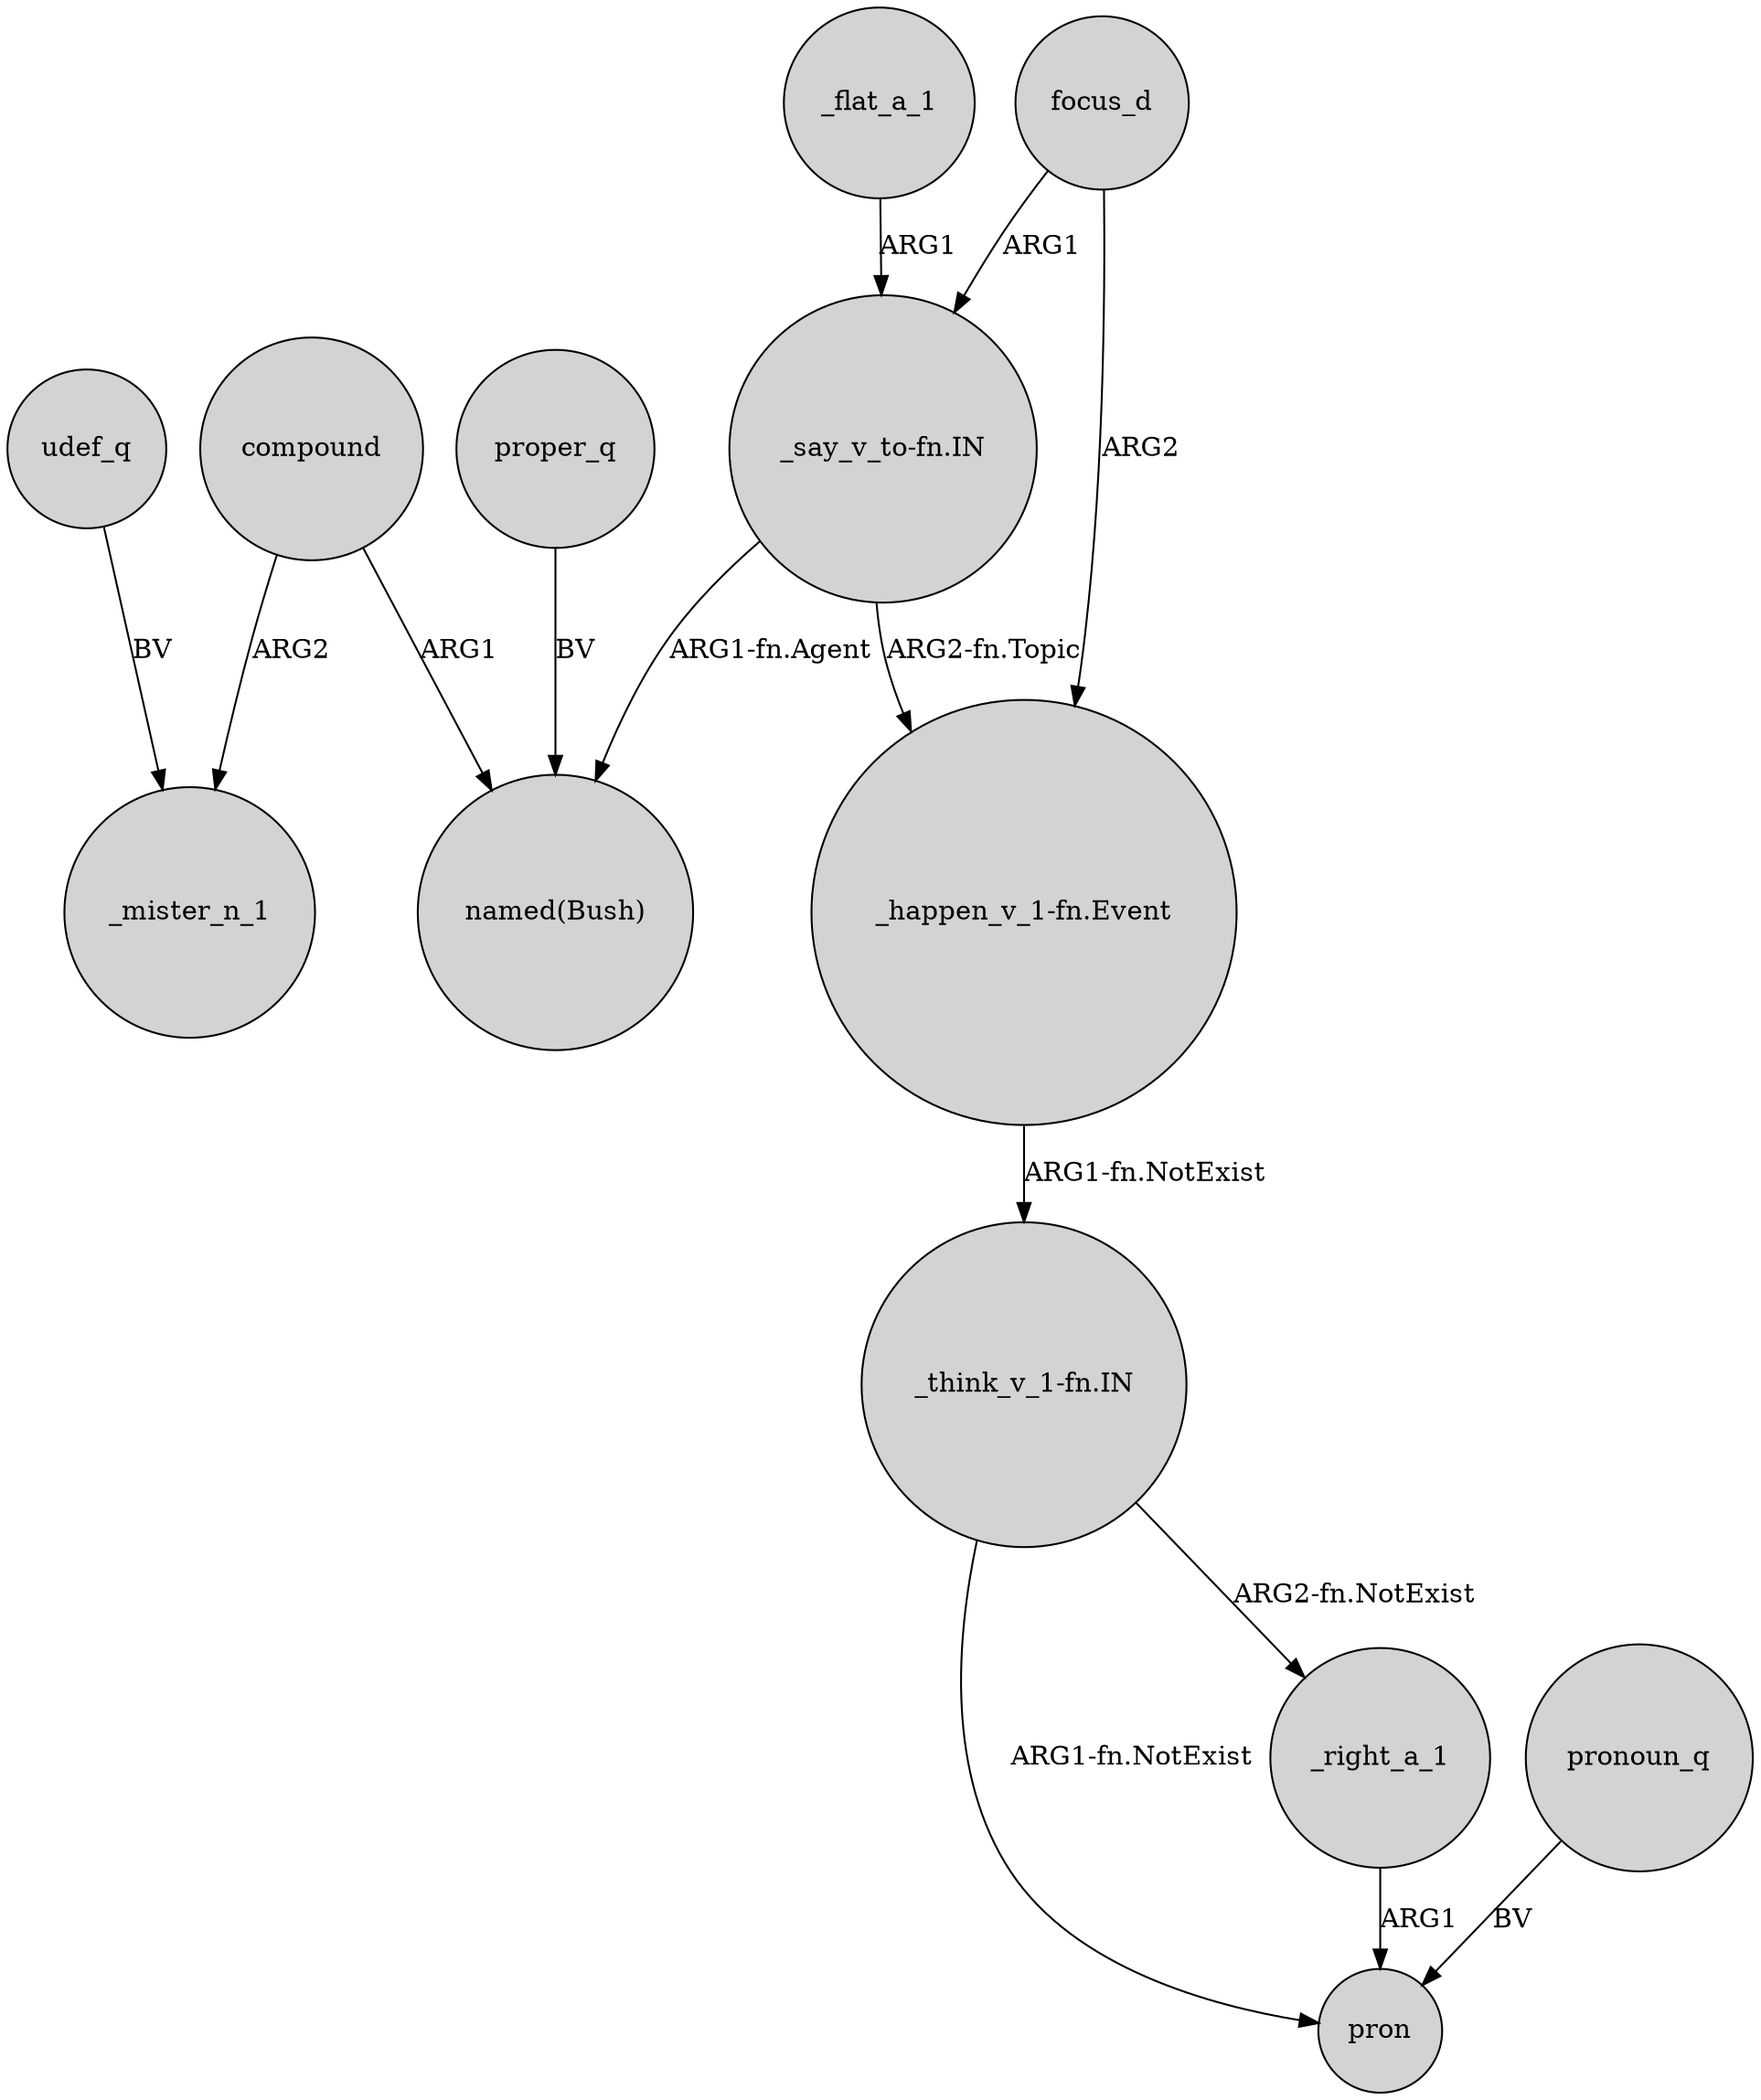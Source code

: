digraph {
	node [shape=circle style=filled]
	udef_q -> _mister_n_1 [label=BV]
	"_think_v_1-fn.IN" -> _right_a_1 [label="ARG2-fn.NotExist"]
	"_say_v_to-fn.IN" -> "_happen_v_1-fn.Event" [label="ARG2-fn.Topic"]
	"_say_v_to-fn.IN" -> "named(Bush)" [label="ARG1-fn.Agent"]
	focus_d -> "_happen_v_1-fn.Event" [label=ARG2]
	_right_a_1 -> pron [label=ARG1]
	"_think_v_1-fn.IN" -> pron [label="ARG1-fn.NotExist"]
	_flat_a_1 -> "_say_v_to-fn.IN" [label=ARG1]
	"_happen_v_1-fn.Event" -> "_think_v_1-fn.IN" [label="ARG1-fn.NotExist"]
	proper_q -> "named(Bush)" [label=BV]
	compound -> _mister_n_1 [label=ARG2]
	focus_d -> "_say_v_to-fn.IN" [label=ARG1]
	compound -> "named(Bush)" [label=ARG1]
	pronoun_q -> pron [label=BV]
}
